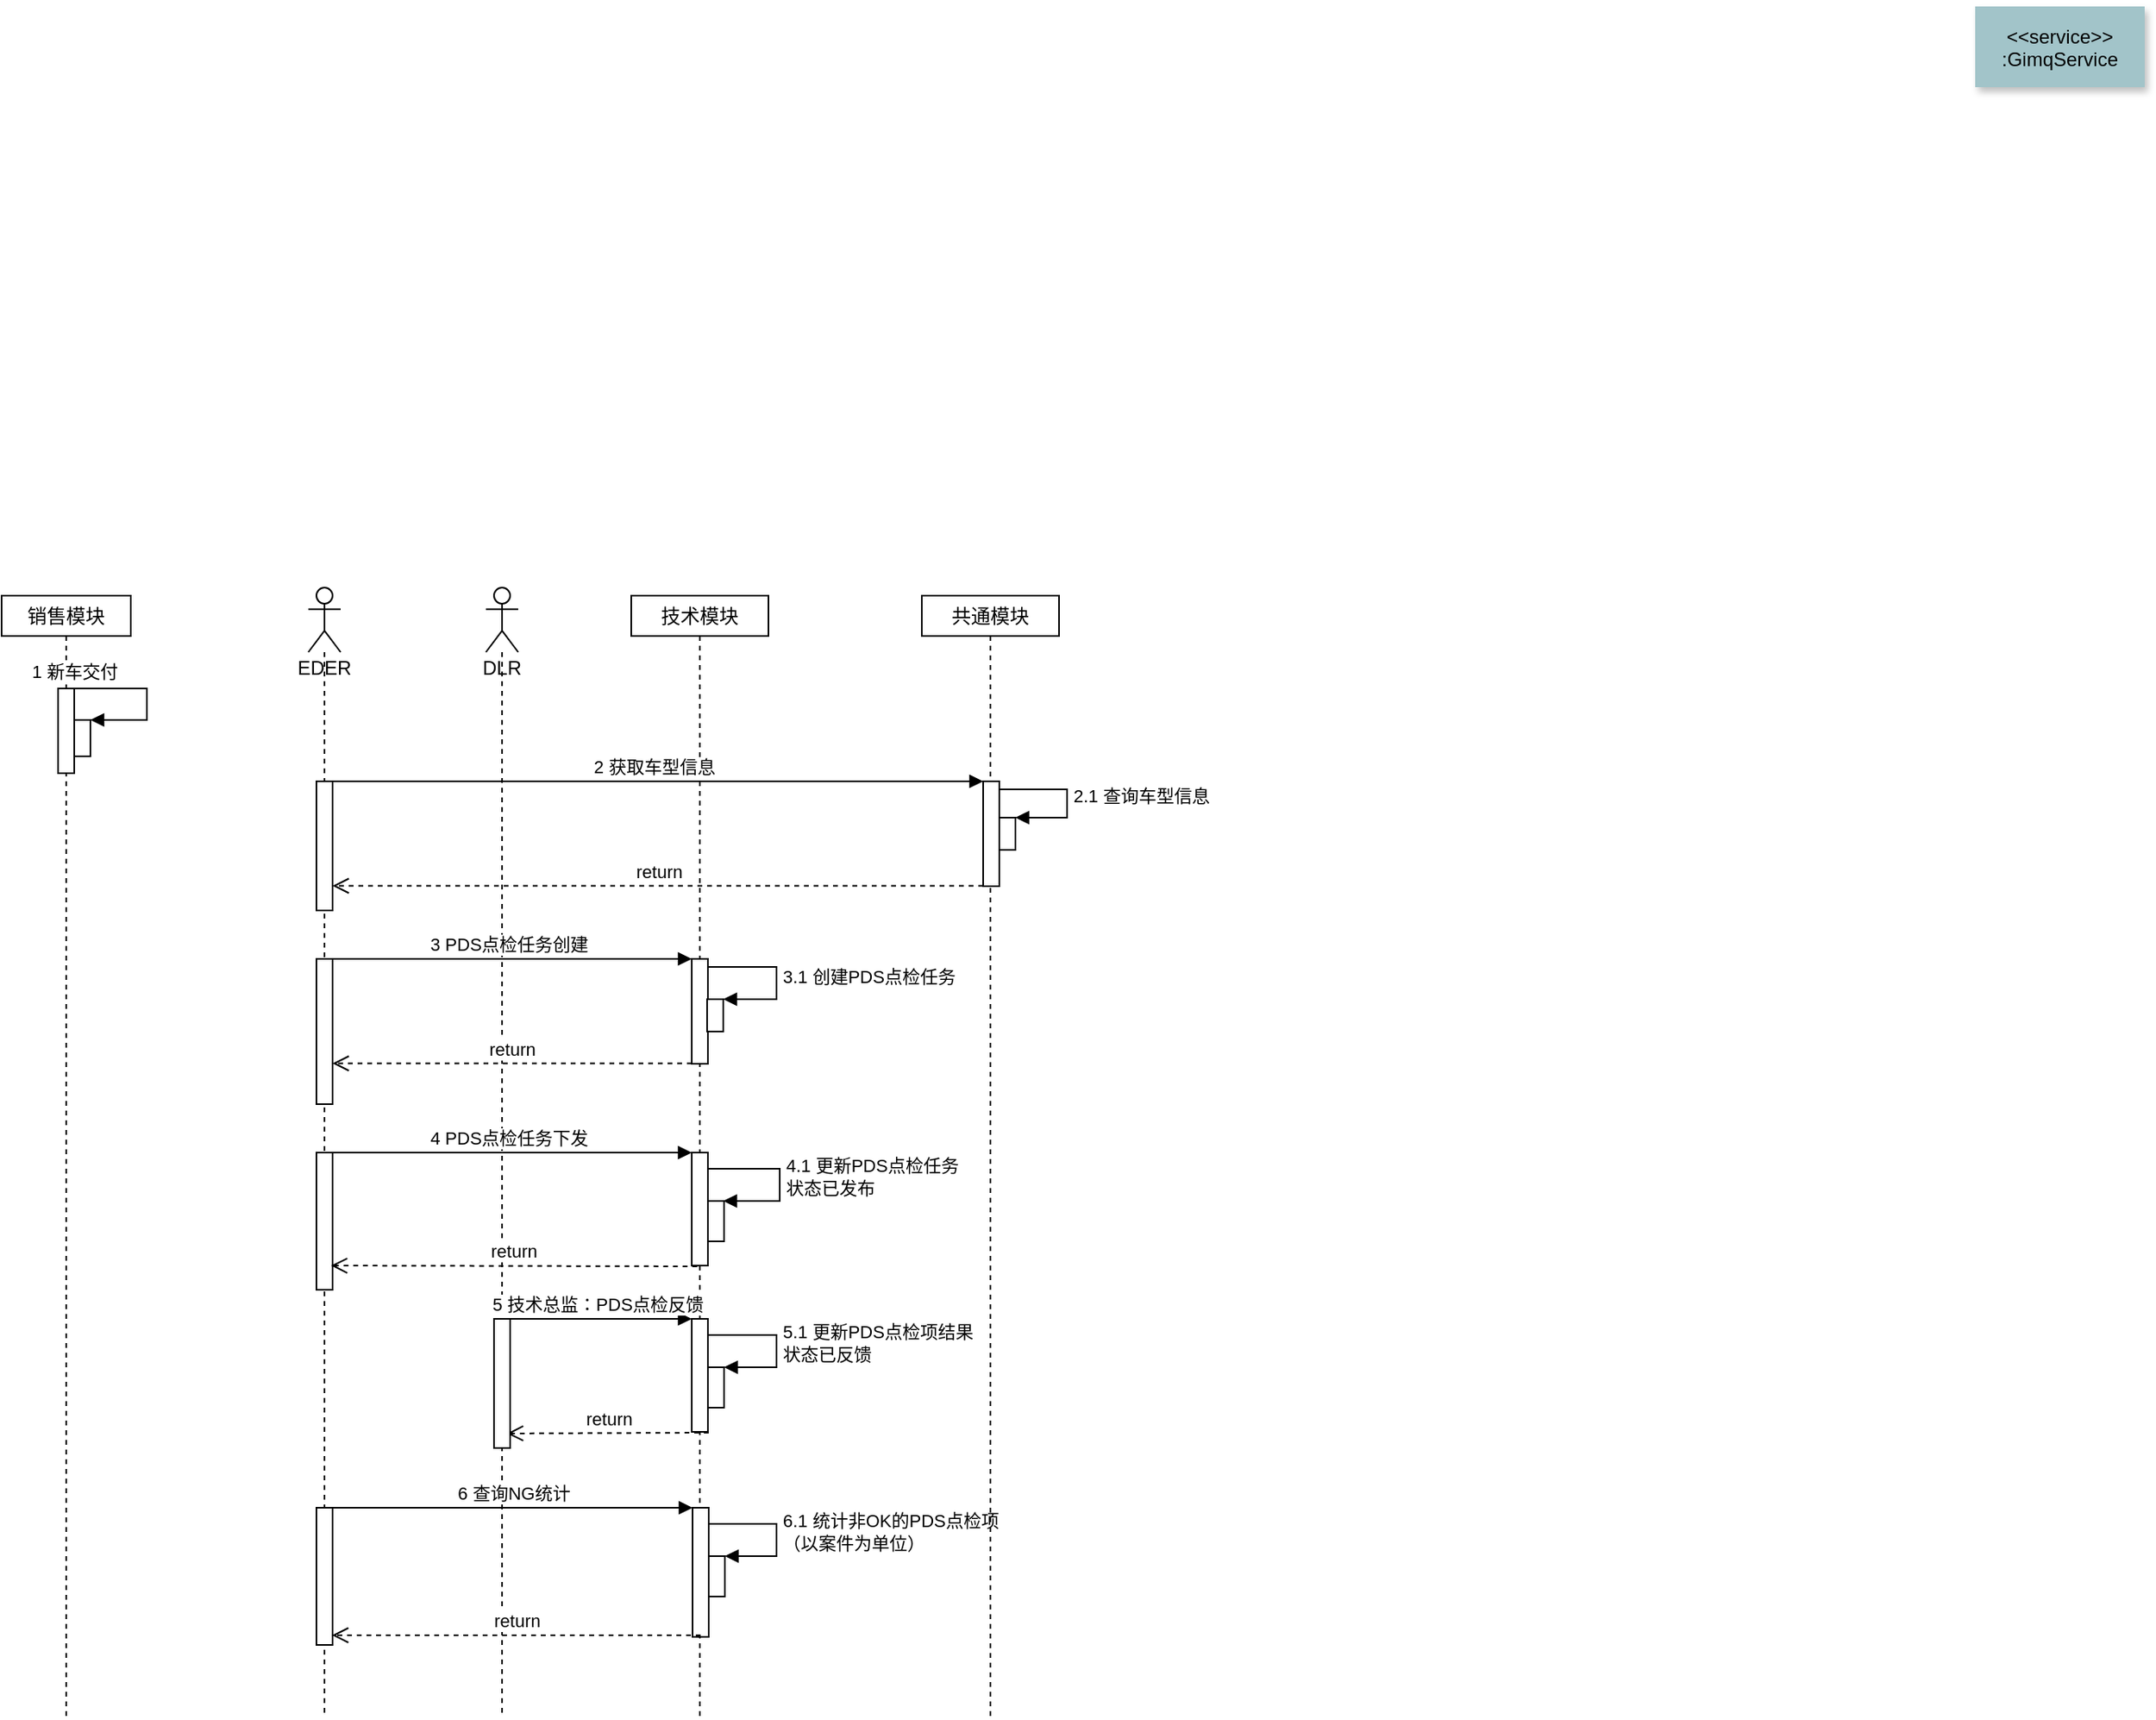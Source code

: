 <mxfile version="16.4.3" type="github">
  <diagram name="Page-1" id="9361dd3d-8414-5efd-6122-117bd74ce7a7">
    <mxGraphModel dx="1221" dy="631" grid="1" gridSize="10" guides="1" tooltips="1" connect="1" arrows="1" fold="1" page="0" pageScale="1.5" pageWidth="826" pageHeight="1169" background="none" math="0" shadow="0">
      <root>
        <mxCell id="0" />
        <mxCell id="1" parent="0" />
        <mxCell id="64" value="&lt;&lt;service&gt;&gt;&#xa;:GimqService" style="shadow=1;fillColor=#A2C4C9;strokeColor=none" parent="1" vertex="1">
          <mxGeometry x="1302.5" y="60" width="105" height="50" as="geometry" />
        </mxCell>
        <mxCell id="2--BGh6QgJdyMB6YTJ-P-89" value="技术模块" style="shape=umlLifeline;perimeter=lifelinePerimeter;whiteSpace=wrap;html=1;container=1;collapsible=0;recursiveResize=0;outlineConnect=0;size=25;" vertex="1" parent="1">
          <mxGeometry x="470" y="425" width="85" height="695" as="geometry" />
        </mxCell>
        <mxCell id="2--BGh6QgJdyMB6YTJ-P-118" value="" style="html=1;points=[];perimeter=orthogonalPerimeter;" vertex="1" parent="2--BGh6QgJdyMB6YTJ-P-89">
          <mxGeometry x="37.5" y="345" width="10" height="70" as="geometry" />
        </mxCell>
        <mxCell id="2--BGh6QgJdyMB6YTJ-P-125" value="" style="html=1;points=[];perimeter=orthogonalPerimeter;" vertex="1" parent="2--BGh6QgJdyMB6YTJ-P-89">
          <mxGeometry x="37.5" y="448" width="10" height="70" as="geometry" />
        </mxCell>
        <mxCell id="2--BGh6QgJdyMB6YTJ-P-128" value="" style="html=1;points=[];perimeter=orthogonalPerimeter;" vertex="1" parent="2--BGh6QgJdyMB6YTJ-P-89">
          <mxGeometry x="47.5" y="478" width="10" height="25" as="geometry" />
        </mxCell>
        <mxCell id="2--BGh6QgJdyMB6YTJ-P-129" value="&lt;div&gt;5.1 更新PDS点检项结果&lt;/div&gt;&lt;div&gt;状态已反馈&lt;/div&gt;" style="edgeStyle=orthogonalEdgeStyle;html=1;align=left;spacingLeft=2;endArrow=block;rounded=0;entryX=1;entryY=0;" edge="1" target="2--BGh6QgJdyMB6YTJ-P-128" parent="2--BGh6QgJdyMB6YTJ-P-89" source="2--BGh6QgJdyMB6YTJ-P-125">
          <mxGeometry relative="1" as="geometry">
            <mxPoint x="55" y="458" as="sourcePoint" />
            <Array as="points">
              <mxPoint x="90" y="458" />
              <mxPoint x="90" y="478" />
            </Array>
          </mxGeometry>
        </mxCell>
        <mxCell id="2--BGh6QgJdyMB6YTJ-P-127" value="return" style="html=1;verticalAlign=bottom;endArrow=open;dashed=1;endSize=8;exitX=0;exitY=0.95;rounded=0;" edge="1" parent="2--BGh6QgJdyMB6YTJ-P-89">
          <mxGeometry relative="1" as="geometry">
            <mxPoint x="-77" y="519" as="targetPoint" />
            <mxPoint x="48" y="518.5" as="sourcePoint" />
          </mxGeometry>
        </mxCell>
        <mxCell id="2--BGh6QgJdyMB6YTJ-P-132" value="" style="html=1;points=[];perimeter=orthogonalPerimeter;" vertex="1" parent="2--BGh6QgJdyMB6YTJ-P-89">
          <mxGeometry x="47.5" y="375" width="10" height="25" as="geometry" />
        </mxCell>
        <mxCell id="2--BGh6QgJdyMB6YTJ-P-151" value="" style="html=1;points=[];perimeter=orthogonalPerimeter;" vertex="1" parent="2--BGh6QgJdyMB6YTJ-P-89">
          <mxGeometry x="37.5" y="225" width="10" height="65" as="geometry" />
        </mxCell>
        <mxCell id="2--BGh6QgJdyMB6YTJ-P-154" value="" style="html=1;points=[];perimeter=orthogonalPerimeter;" vertex="1" parent="2--BGh6QgJdyMB6YTJ-P-89">
          <mxGeometry x="47" y="250" width="10" height="20" as="geometry" />
        </mxCell>
        <mxCell id="2--BGh6QgJdyMB6YTJ-P-155" value="3.1 创建PDS点检任务" style="edgeStyle=orthogonalEdgeStyle;html=1;align=left;spacingLeft=2;endArrow=block;rounded=0;entryX=1;entryY=0;" edge="1" target="2--BGh6QgJdyMB6YTJ-P-154" parent="2--BGh6QgJdyMB6YTJ-P-89">
          <mxGeometry relative="1" as="geometry">
            <mxPoint x="48" y="230" as="sourcePoint" />
            <Array as="points">
              <mxPoint x="90" y="230" />
              <mxPoint x="90" y="250" />
            </Array>
          </mxGeometry>
        </mxCell>
        <mxCell id="2--BGh6QgJdyMB6YTJ-P-157" value="" style="html=1;points=[];perimeter=orthogonalPerimeter;" vertex="1" parent="2--BGh6QgJdyMB6YTJ-P-89">
          <mxGeometry x="38" y="565" width="10" height="80" as="geometry" />
        </mxCell>
        <mxCell id="2--BGh6QgJdyMB6YTJ-P-160" value="" style="html=1;points=[];perimeter=orthogonalPerimeter;" vertex="1" parent="2--BGh6QgJdyMB6YTJ-P-89">
          <mxGeometry x="48" y="595" width="10" height="25" as="geometry" />
        </mxCell>
        <mxCell id="2--BGh6QgJdyMB6YTJ-P-161" value="&lt;div&gt;6.1 统计非OK的PDS点检项&lt;/div&gt;&lt;div&gt;（以案件为单位）&lt;br&gt;&lt;/div&gt;" style="edgeStyle=orthogonalEdgeStyle;html=1;align=left;spacingLeft=2;endArrow=block;rounded=0;entryX=1;entryY=0;" edge="1" target="2--BGh6QgJdyMB6YTJ-P-160" parent="2--BGh6QgJdyMB6YTJ-P-89">
          <mxGeometry relative="1" as="geometry">
            <mxPoint x="48" y="575" as="sourcePoint" />
            <Array as="points">
              <mxPoint x="90" y="575" />
              <mxPoint x="90" y="595" />
            </Array>
          </mxGeometry>
        </mxCell>
        <mxCell id="2--BGh6QgJdyMB6YTJ-P-105" value="DLR &amp;nbsp;&amp;nbsp;&amp;nbsp;&amp;nbsp;&amp;nbsp;&amp;nbsp;&amp;nbsp;&amp;nbsp;&amp;nbsp;&amp;nbsp;&amp;nbsp;&amp;nbsp;&amp;nbsp;&amp;nbsp;&amp;nbsp;&amp;nbsp;&amp;nbsp;&amp;nbsp;&amp;nbsp;&amp;nbsp;&amp;nbsp;&amp;nbsp;&amp;nbsp;&amp;nbsp;&amp;nbsp;&amp;nbsp; " style="shape=umlLifeline;participant=umlActor;perimeter=lifelinePerimeter;whiteSpace=wrap;html=1;container=1;collapsible=0;recursiveResize=0;verticalAlign=top;spacingTop=36;outlineConnect=0;" vertex="1" parent="1">
          <mxGeometry x="380" y="420" width="20" height="700" as="geometry" />
        </mxCell>
        <mxCell id="2--BGh6QgJdyMB6YTJ-P-124" value="" style="html=1;points=[];perimeter=orthogonalPerimeter;" vertex="1" parent="2--BGh6QgJdyMB6YTJ-P-105">
          <mxGeometry x="5" y="453" width="10" height="80" as="geometry" />
        </mxCell>
        <mxCell id="2--BGh6QgJdyMB6YTJ-P-106" value="EDER" style="shape=umlLifeline;participant=umlActor;perimeter=lifelinePerimeter;whiteSpace=wrap;html=1;container=1;collapsible=0;recursiveResize=0;verticalAlign=top;spacingTop=36;outlineConnect=0;" vertex="1" parent="1">
          <mxGeometry x="270" y="420" width="20" height="700" as="geometry" />
        </mxCell>
        <mxCell id="2--BGh6QgJdyMB6YTJ-P-115" value="" style="html=1;points=[];perimeter=orthogonalPerimeter;" vertex="1" parent="2--BGh6QgJdyMB6YTJ-P-106">
          <mxGeometry x="5" y="350" width="10" height="85" as="geometry" />
        </mxCell>
        <mxCell id="2--BGh6QgJdyMB6YTJ-P-142" value="" style="html=1;points=[];perimeter=orthogonalPerimeter;" vertex="1" parent="2--BGh6QgJdyMB6YTJ-P-106">
          <mxGeometry x="5" y="120" width="10" height="80" as="geometry" />
        </mxCell>
        <mxCell id="2--BGh6QgJdyMB6YTJ-P-150" value="" style="html=1;points=[];perimeter=orthogonalPerimeter;" vertex="1" parent="2--BGh6QgJdyMB6YTJ-P-106">
          <mxGeometry x="5" y="230" width="10" height="90" as="geometry" />
        </mxCell>
        <mxCell id="2--BGh6QgJdyMB6YTJ-P-156" value="" style="html=1;points=[];perimeter=orthogonalPerimeter;" vertex="1" parent="2--BGh6QgJdyMB6YTJ-P-106">
          <mxGeometry x="5" y="570" width="10" height="85" as="geometry" />
        </mxCell>
        <mxCell id="2--BGh6QgJdyMB6YTJ-P-107" value="销售模块" style="shape=umlLifeline;perimeter=lifelinePerimeter;whiteSpace=wrap;html=1;container=1;collapsible=0;recursiveResize=0;outlineConnect=0;size=25;" vertex="1" parent="1">
          <mxGeometry x="80" y="425" width="80" height="695" as="geometry" />
        </mxCell>
        <mxCell id="2--BGh6QgJdyMB6YTJ-P-111" value="" style="html=1;points=[];perimeter=orthogonalPerimeter;" vertex="1" parent="2--BGh6QgJdyMB6YTJ-P-107">
          <mxGeometry x="35" y="57.5" width="10" height="52.5" as="geometry" />
        </mxCell>
        <mxCell id="2--BGh6QgJdyMB6YTJ-P-112" value="" style="html=1;points=[];perimeter=orthogonalPerimeter;" vertex="1" parent="2--BGh6QgJdyMB6YTJ-P-107">
          <mxGeometry x="45" y="77" width="10" height="22.5" as="geometry" />
        </mxCell>
        <mxCell id="2--BGh6QgJdyMB6YTJ-P-113" value="" style="edgeStyle=orthogonalEdgeStyle;html=1;align=left;spacingLeft=2;endArrow=block;rounded=0;entryX=1;entryY=0;verticalAlign=top;" edge="1" target="2--BGh6QgJdyMB6YTJ-P-112" parent="2--BGh6QgJdyMB6YTJ-P-107">
          <mxGeometry x="-0.672" y="12" relative="1" as="geometry">
            <mxPoint x="45" y="77" as="sourcePoint" />
            <Array as="points">
              <mxPoint x="45" y="57.5" />
              <mxPoint x="90" y="57.5" />
              <mxPoint x="90" y="77.5" />
            </Array>
            <mxPoint x="7" y="-11" as="offset" />
          </mxGeometry>
        </mxCell>
        <mxCell id="2--BGh6QgJdyMB6YTJ-P-114" value="1 新车交付" style="edgeLabel;html=1;align=center;verticalAlign=middle;resizable=0;points=[];" vertex="1" connectable="0" parent="2--BGh6QgJdyMB6YTJ-P-113">
          <mxGeometry x="-0.866" y="1" relative="1" as="geometry">
            <mxPoint x="1" y="-22" as="offset" />
          </mxGeometry>
        </mxCell>
        <mxCell id="2--BGh6QgJdyMB6YTJ-P-119" value="4 PDS点检任务下发" style="html=1;verticalAlign=bottom;endArrow=block;entryX=0;entryY=0;rounded=0;" edge="1" target="2--BGh6QgJdyMB6YTJ-P-118" parent="1">
          <mxGeometry relative="1" as="geometry">
            <mxPoint x="280" y="770" as="sourcePoint" />
          </mxGeometry>
        </mxCell>
        <mxCell id="2--BGh6QgJdyMB6YTJ-P-120" value="return" style="html=1;verticalAlign=bottom;endArrow=open;dashed=1;endSize=8;exitX=0.333;exitY=1.007;rounded=0;exitDx=0;exitDy=0;exitPerimeter=0;" edge="1" source="2--BGh6QgJdyMB6YTJ-P-118" parent="1">
          <mxGeometry relative="1" as="geometry">
            <mxPoint x="284" y="840" as="targetPoint" />
            <mxPoint x="499" y="839.5" as="sourcePoint" />
          </mxGeometry>
        </mxCell>
        <mxCell id="2--BGh6QgJdyMB6YTJ-P-126" value="5 技术总监：PDS点检反馈" style="html=1;verticalAlign=bottom;endArrow=block;entryX=0;entryY=0;rounded=0;" edge="1" target="2--BGh6QgJdyMB6YTJ-P-125" parent="1">
          <mxGeometry relative="1" as="geometry">
            <mxPoint x="390" y="873" as="sourcePoint" />
          </mxGeometry>
        </mxCell>
        <mxCell id="2--BGh6QgJdyMB6YTJ-P-134" value="共通模块" style="shape=umlLifeline;perimeter=lifelinePerimeter;whiteSpace=wrap;html=1;container=1;collapsible=0;recursiveResize=0;outlineConnect=0;size=25;" vertex="1" parent="1">
          <mxGeometry x="650" y="425" width="85" height="695" as="geometry" />
        </mxCell>
        <mxCell id="2--BGh6QgJdyMB6YTJ-P-143" value="" style="html=1;points=[];perimeter=orthogonalPerimeter;" vertex="1" parent="2--BGh6QgJdyMB6YTJ-P-134">
          <mxGeometry x="38" y="115" width="10" height="65" as="geometry" />
        </mxCell>
        <mxCell id="2--BGh6QgJdyMB6YTJ-P-148" value="" style="html=1;points=[];perimeter=orthogonalPerimeter;" vertex="1" parent="2--BGh6QgJdyMB6YTJ-P-134">
          <mxGeometry x="48" y="137.5" width="10" height="20" as="geometry" />
        </mxCell>
        <mxCell id="2--BGh6QgJdyMB6YTJ-P-149" value="2.1 查询车型信息" style="edgeStyle=orthogonalEdgeStyle;html=1;align=left;spacingLeft=2;endArrow=block;rounded=0;entryX=1;entryY=0;" edge="1" target="2--BGh6QgJdyMB6YTJ-P-148" parent="2--BGh6QgJdyMB6YTJ-P-134">
          <mxGeometry relative="1" as="geometry">
            <mxPoint x="48" y="120" as="sourcePoint" />
            <Array as="points">
              <mxPoint x="90" y="120" />
              <mxPoint x="90" y="138" />
            </Array>
          </mxGeometry>
        </mxCell>
        <mxCell id="2--BGh6QgJdyMB6YTJ-P-133" value="&lt;div&gt;4.1 更新PDS点检任务&lt;/div&gt;&lt;div&gt;状态已发布&lt;br&gt;&lt;/div&gt;" style="edgeStyle=orthogonalEdgeStyle;html=1;align=left;spacingLeft=2;endArrow=block;rounded=0;" edge="1" parent="1">
          <mxGeometry relative="1" as="geometry">
            <mxPoint x="517" y="780" as="sourcePoint" />
            <Array as="points">
              <mxPoint x="562" y="780" />
              <mxPoint x="562" y="800" />
            </Array>
            <mxPoint x="527" y="800" as="targetPoint" />
          </mxGeometry>
        </mxCell>
        <mxCell id="2--BGh6QgJdyMB6YTJ-P-144" value="2 获取车型信息" style="html=1;verticalAlign=bottom;endArrow=block;entryX=0;entryY=0;rounded=0;" edge="1" target="2--BGh6QgJdyMB6YTJ-P-143" parent="1" source="2--BGh6QgJdyMB6YTJ-P-106">
          <mxGeometry relative="1" as="geometry">
            <mxPoint x="618" y="540" as="sourcePoint" />
          </mxGeometry>
        </mxCell>
        <mxCell id="2--BGh6QgJdyMB6YTJ-P-145" value="return" style="html=1;verticalAlign=bottom;endArrow=open;dashed=1;endSize=8;exitX=0;exitY=0.95;rounded=0;" edge="1" parent="1">
          <mxGeometry relative="1" as="geometry">
            <mxPoint x="285" y="604.75" as="targetPoint" />
            <mxPoint x="688" y="604.75" as="sourcePoint" />
          </mxGeometry>
        </mxCell>
        <mxCell id="2--BGh6QgJdyMB6YTJ-P-152" value="3 PDS点检任务创建" style="html=1;verticalAlign=bottom;endArrow=block;entryX=0;entryY=0;rounded=0;" edge="1" target="2--BGh6QgJdyMB6YTJ-P-151" parent="1" source="2--BGh6QgJdyMB6YTJ-P-106">
          <mxGeometry relative="1" as="geometry">
            <mxPoint x="400" y="700" as="sourcePoint" />
          </mxGeometry>
        </mxCell>
        <mxCell id="2--BGh6QgJdyMB6YTJ-P-153" value="return" style="html=1;verticalAlign=bottom;endArrow=open;dashed=1;endSize=8;exitX=0;exitY=0.95;rounded=0;" edge="1" parent="1" target="2--BGh6QgJdyMB6YTJ-P-150">
          <mxGeometry relative="1" as="geometry">
            <mxPoint x="290" y="715" as="targetPoint" />
            <mxPoint x="507.5" y="714.75" as="sourcePoint" />
          </mxGeometry>
        </mxCell>
        <mxCell id="2--BGh6QgJdyMB6YTJ-P-158" value="6 查询NG统计" style="html=1;verticalAlign=bottom;endArrow=block;entryX=0;entryY=0;rounded=0;" edge="1" target="2--BGh6QgJdyMB6YTJ-P-157" parent="1" source="2--BGh6QgJdyMB6YTJ-P-156">
          <mxGeometry relative="1" as="geometry">
            <mxPoint x="438" y="990" as="sourcePoint" />
          </mxGeometry>
        </mxCell>
        <mxCell id="2--BGh6QgJdyMB6YTJ-P-159" value="return" style="html=1;verticalAlign=bottom;endArrow=open;dashed=1;endSize=8;exitX=0;exitY=0.95;rounded=0;" edge="1" parent="1">
          <mxGeometry relative="1" as="geometry">
            <mxPoint x="284.667" y="1069" as="targetPoint" />
            <mxPoint x="513" y="1069" as="sourcePoint" />
          </mxGeometry>
        </mxCell>
      </root>
    </mxGraphModel>
  </diagram>
</mxfile>
